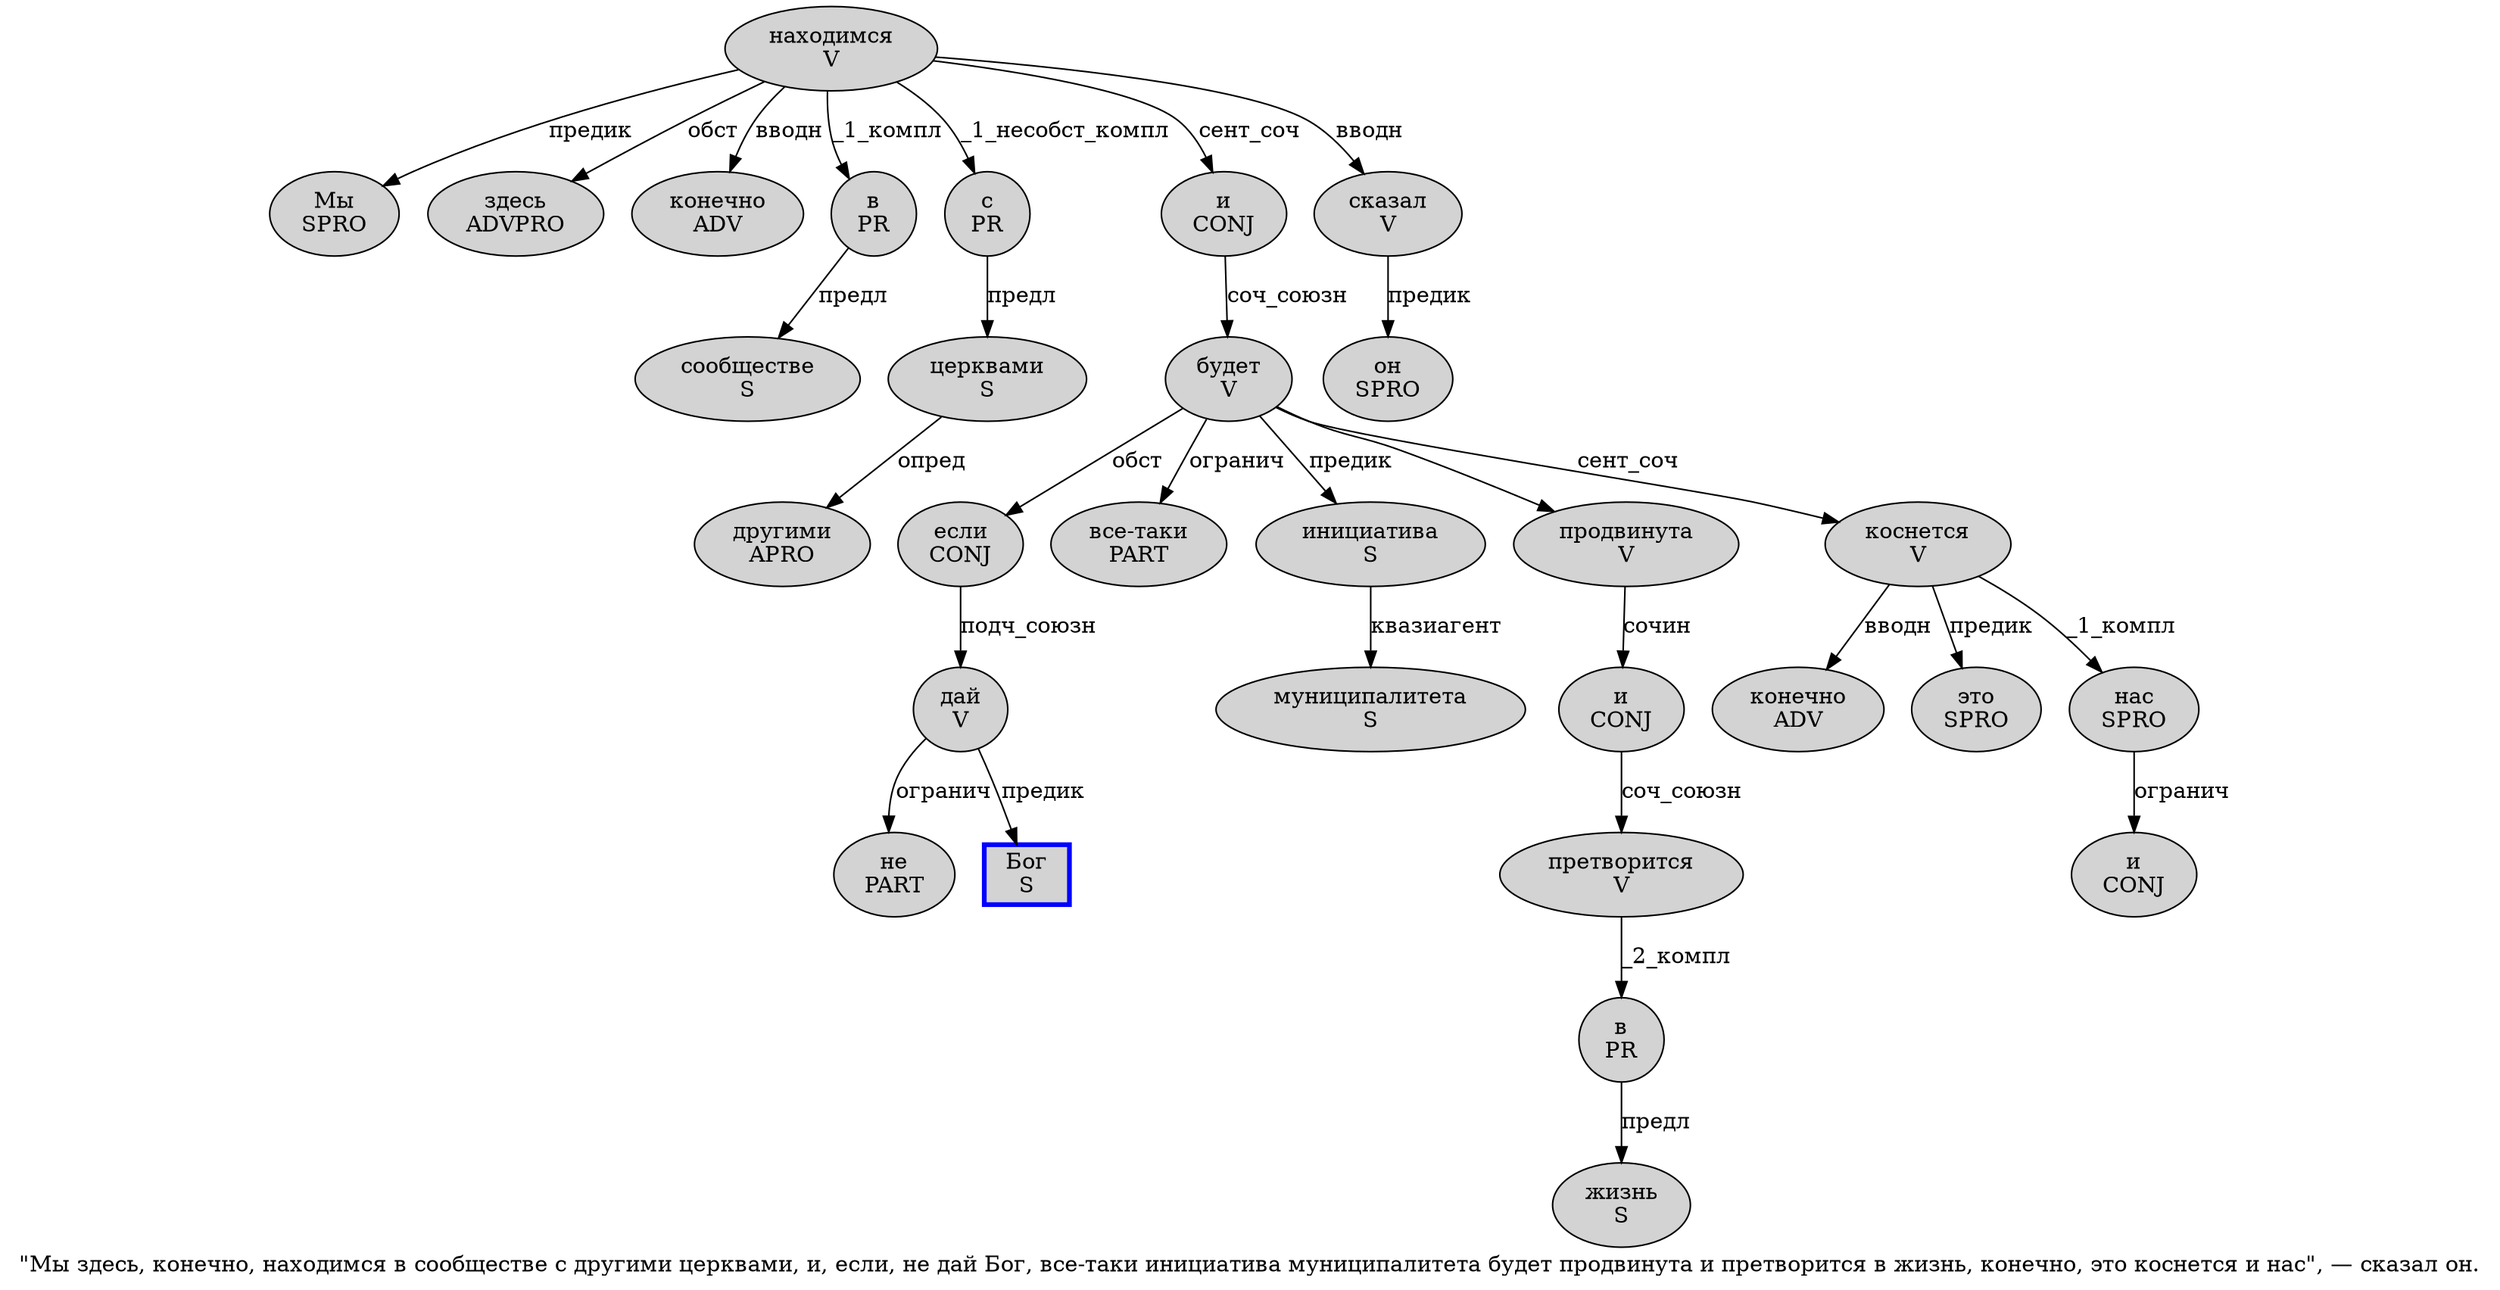 digraph SENTENCE_42 {
	graph [label="\"Мы здесь, конечно, находимся в сообществе с другими церквами, и, если, не дай Бог, все-таки инициатива муниципалитета будет продвинута и претворится в жизнь, конечно, это коснется и нас\", — сказал он."]
	node [style=filled]
		1 [label="Мы
SPRO" color="" fillcolor=lightgray penwidth=1 shape=ellipse]
		2 [label="здесь
ADVPRO" color="" fillcolor=lightgray penwidth=1 shape=ellipse]
		4 [label="конечно
ADV" color="" fillcolor=lightgray penwidth=1 shape=ellipse]
		6 [label="находимся
V" color="" fillcolor=lightgray penwidth=1 shape=ellipse]
		7 [label="в
PR" color="" fillcolor=lightgray penwidth=1 shape=ellipse]
		8 [label="сообществе
S" color="" fillcolor=lightgray penwidth=1 shape=ellipse]
		9 [label="с
PR" color="" fillcolor=lightgray penwidth=1 shape=ellipse]
		10 [label="другими
APRO" color="" fillcolor=lightgray penwidth=1 shape=ellipse]
		11 [label="церквами
S" color="" fillcolor=lightgray penwidth=1 shape=ellipse]
		13 [label="и
CONJ" color="" fillcolor=lightgray penwidth=1 shape=ellipse]
		15 [label="если
CONJ" color="" fillcolor=lightgray penwidth=1 shape=ellipse]
		17 [label="не
PART" color="" fillcolor=lightgray penwidth=1 shape=ellipse]
		18 [label="дай
V" color="" fillcolor=lightgray penwidth=1 shape=ellipse]
		19 [label="Бог
S" color=blue fillcolor=lightgray penwidth=3 shape=box]
		21 [label="все-таки
PART" color="" fillcolor=lightgray penwidth=1 shape=ellipse]
		22 [label="инициатива
S" color="" fillcolor=lightgray penwidth=1 shape=ellipse]
		23 [label="муниципалитета
S" color="" fillcolor=lightgray penwidth=1 shape=ellipse]
		24 [label="будет
V" color="" fillcolor=lightgray penwidth=1 shape=ellipse]
		25 [label="продвинута
V" color="" fillcolor=lightgray penwidth=1 shape=ellipse]
		26 [label="и
CONJ" color="" fillcolor=lightgray penwidth=1 shape=ellipse]
		27 [label="претворится
V" color="" fillcolor=lightgray penwidth=1 shape=ellipse]
		28 [label="в
PR" color="" fillcolor=lightgray penwidth=1 shape=ellipse]
		29 [label="жизнь
S" color="" fillcolor=lightgray penwidth=1 shape=ellipse]
		31 [label="конечно
ADV" color="" fillcolor=lightgray penwidth=1 shape=ellipse]
		33 [label="это
SPRO" color="" fillcolor=lightgray penwidth=1 shape=ellipse]
		34 [label="коснется
V" color="" fillcolor=lightgray penwidth=1 shape=ellipse]
		35 [label="и
CONJ" color="" fillcolor=lightgray penwidth=1 shape=ellipse]
		36 [label="нас
SPRO" color="" fillcolor=lightgray penwidth=1 shape=ellipse]
		40 [label="сказал
V" color="" fillcolor=lightgray penwidth=1 shape=ellipse]
		41 [label="он
SPRO" color="" fillcolor=lightgray penwidth=1 shape=ellipse]
			26 -> 27 [label="соч_союзн"]
			9 -> 11 [label="предл"]
			40 -> 41 [label="предик"]
			6 -> 1 [label="предик"]
			6 -> 2 [label="обст"]
			6 -> 4 [label="вводн"]
			6 -> 7 [label="_1_компл"]
			6 -> 9 [label="_1_несобст_компл"]
			6 -> 13 [label="сент_соч"]
			6 -> 40 [label="вводн"]
			18 -> 17 [label="огранич"]
			18 -> 19 [label="предик"]
			27 -> 28 [label="_2_компл"]
			34 -> 31 [label="вводн"]
			34 -> 33 [label="предик"]
			34 -> 36 [label="_1_компл"]
			7 -> 8 [label="предл"]
			15 -> 18 [label="подч_союзн"]
			24 -> 15 [label="обст"]
			24 -> 21 [label="огранич"]
			24 -> 22 [label="предик"]
			24 -> 25
			24 -> 34 [label="сент_соч"]
			13 -> 24 [label="соч_союзн"]
			22 -> 23 [label="квазиагент"]
			28 -> 29 [label="предл"]
			36 -> 35 [label="огранич"]
			11 -> 10 [label="опред"]
			25 -> 26 [label="сочин"]
}